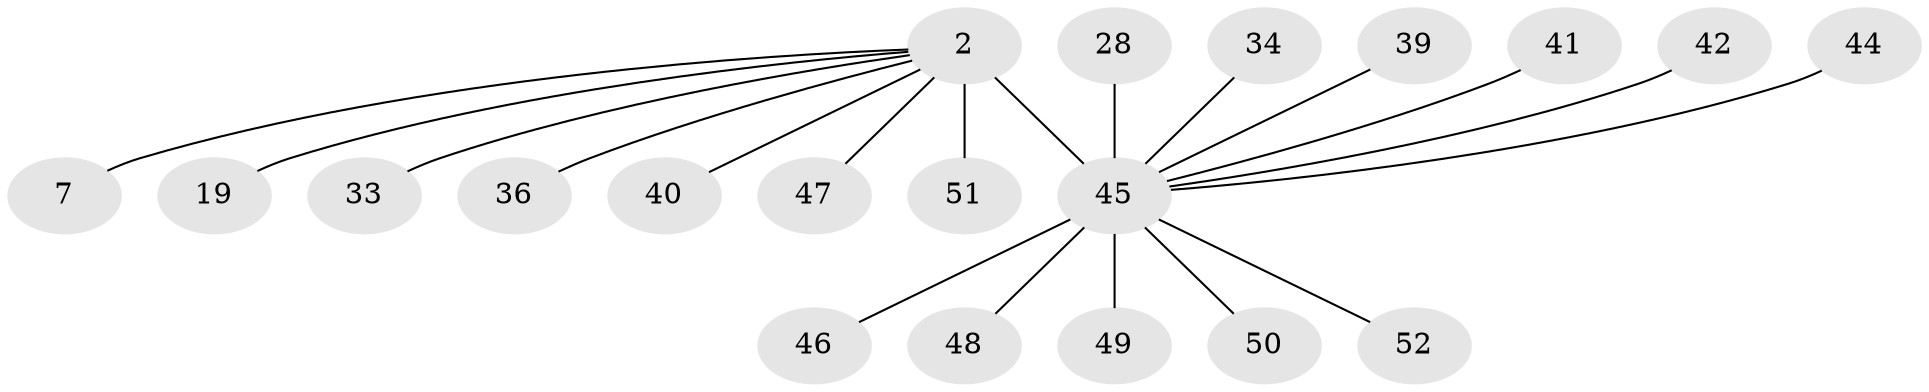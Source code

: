 // original degree distribution, {9: 0.019230769230769232, 18: 0.019230769230769232, 4: 0.07692307692307693, 16: 0.019230769230769232, 8: 0.019230769230769232, 1: 0.5576923076923077, 3: 0.057692307692307696, 2: 0.17307692307692307, 7: 0.038461538461538464, 11: 0.019230769230769232}
// Generated by graph-tools (version 1.1) at 2025/50/03/04/25 21:50:10]
// undirected, 20 vertices, 19 edges
graph export_dot {
graph [start="1"]
  node [color=gray90,style=filled];
  2 [super="+1"];
  7;
  19;
  28;
  33;
  34;
  36;
  39 [super="+31"];
  40 [super="+14"];
  41;
  42;
  44;
  45 [super="+37+8+10+12+20+23+24+43+18+25+26+29+30+35+38"];
  46;
  47;
  48;
  49;
  50;
  51;
  52;
  2 -- 7;
  2 -- 19;
  2 -- 36;
  2 -- 47 [weight=2];
  2 -- 51;
  2 -- 33;
  2 -- 40;
  2 -- 45 [weight=13];
  28 -- 45 [weight=2];
  34 -- 45 [weight=2];
  39 -- 45;
  41 -- 45;
  42 -- 45;
  44 -- 45;
  45 -- 46;
  45 -- 48;
  45 -- 49;
  45 -- 50;
  45 -- 52;
}
